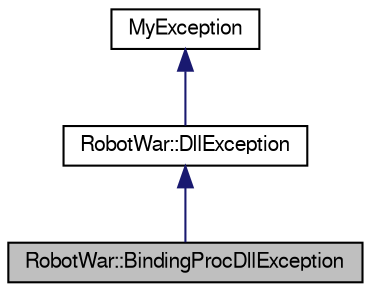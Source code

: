 digraph G
{
  edge [fontname="FreeSans",fontsize="10",labelfontname="FreeSans",labelfontsize="10"];
  node [fontname="FreeSans",fontsize="10",shape=record];
  Node1 [label="RobotWar::BindingProcDllException",height=0.2,width=0.4,color="black", fillcolor="grey75", style="filled" fontcolor="black"];
  Node2 -> Node1 [dir=back,color="midnightblue",fontsize="10",style="solid",fontname="FreeSans"];
  Node2 [label="RobotWar::DllException",height=0.2,width=0.4,color="black", fillcolor="white", style="filled",URL="$class_robot_war_1_1_dll_exception.html"];
  Node3 -> Node2 [dir=back,color="midnightblue",fontsize="10",style="solid",fontname="FreeSans"];
  Node3 [label="MyException",height=0.2,width=0.4,color="black", fillcolor="white", style="filled",URL="$class_my_exception.html"];
}
